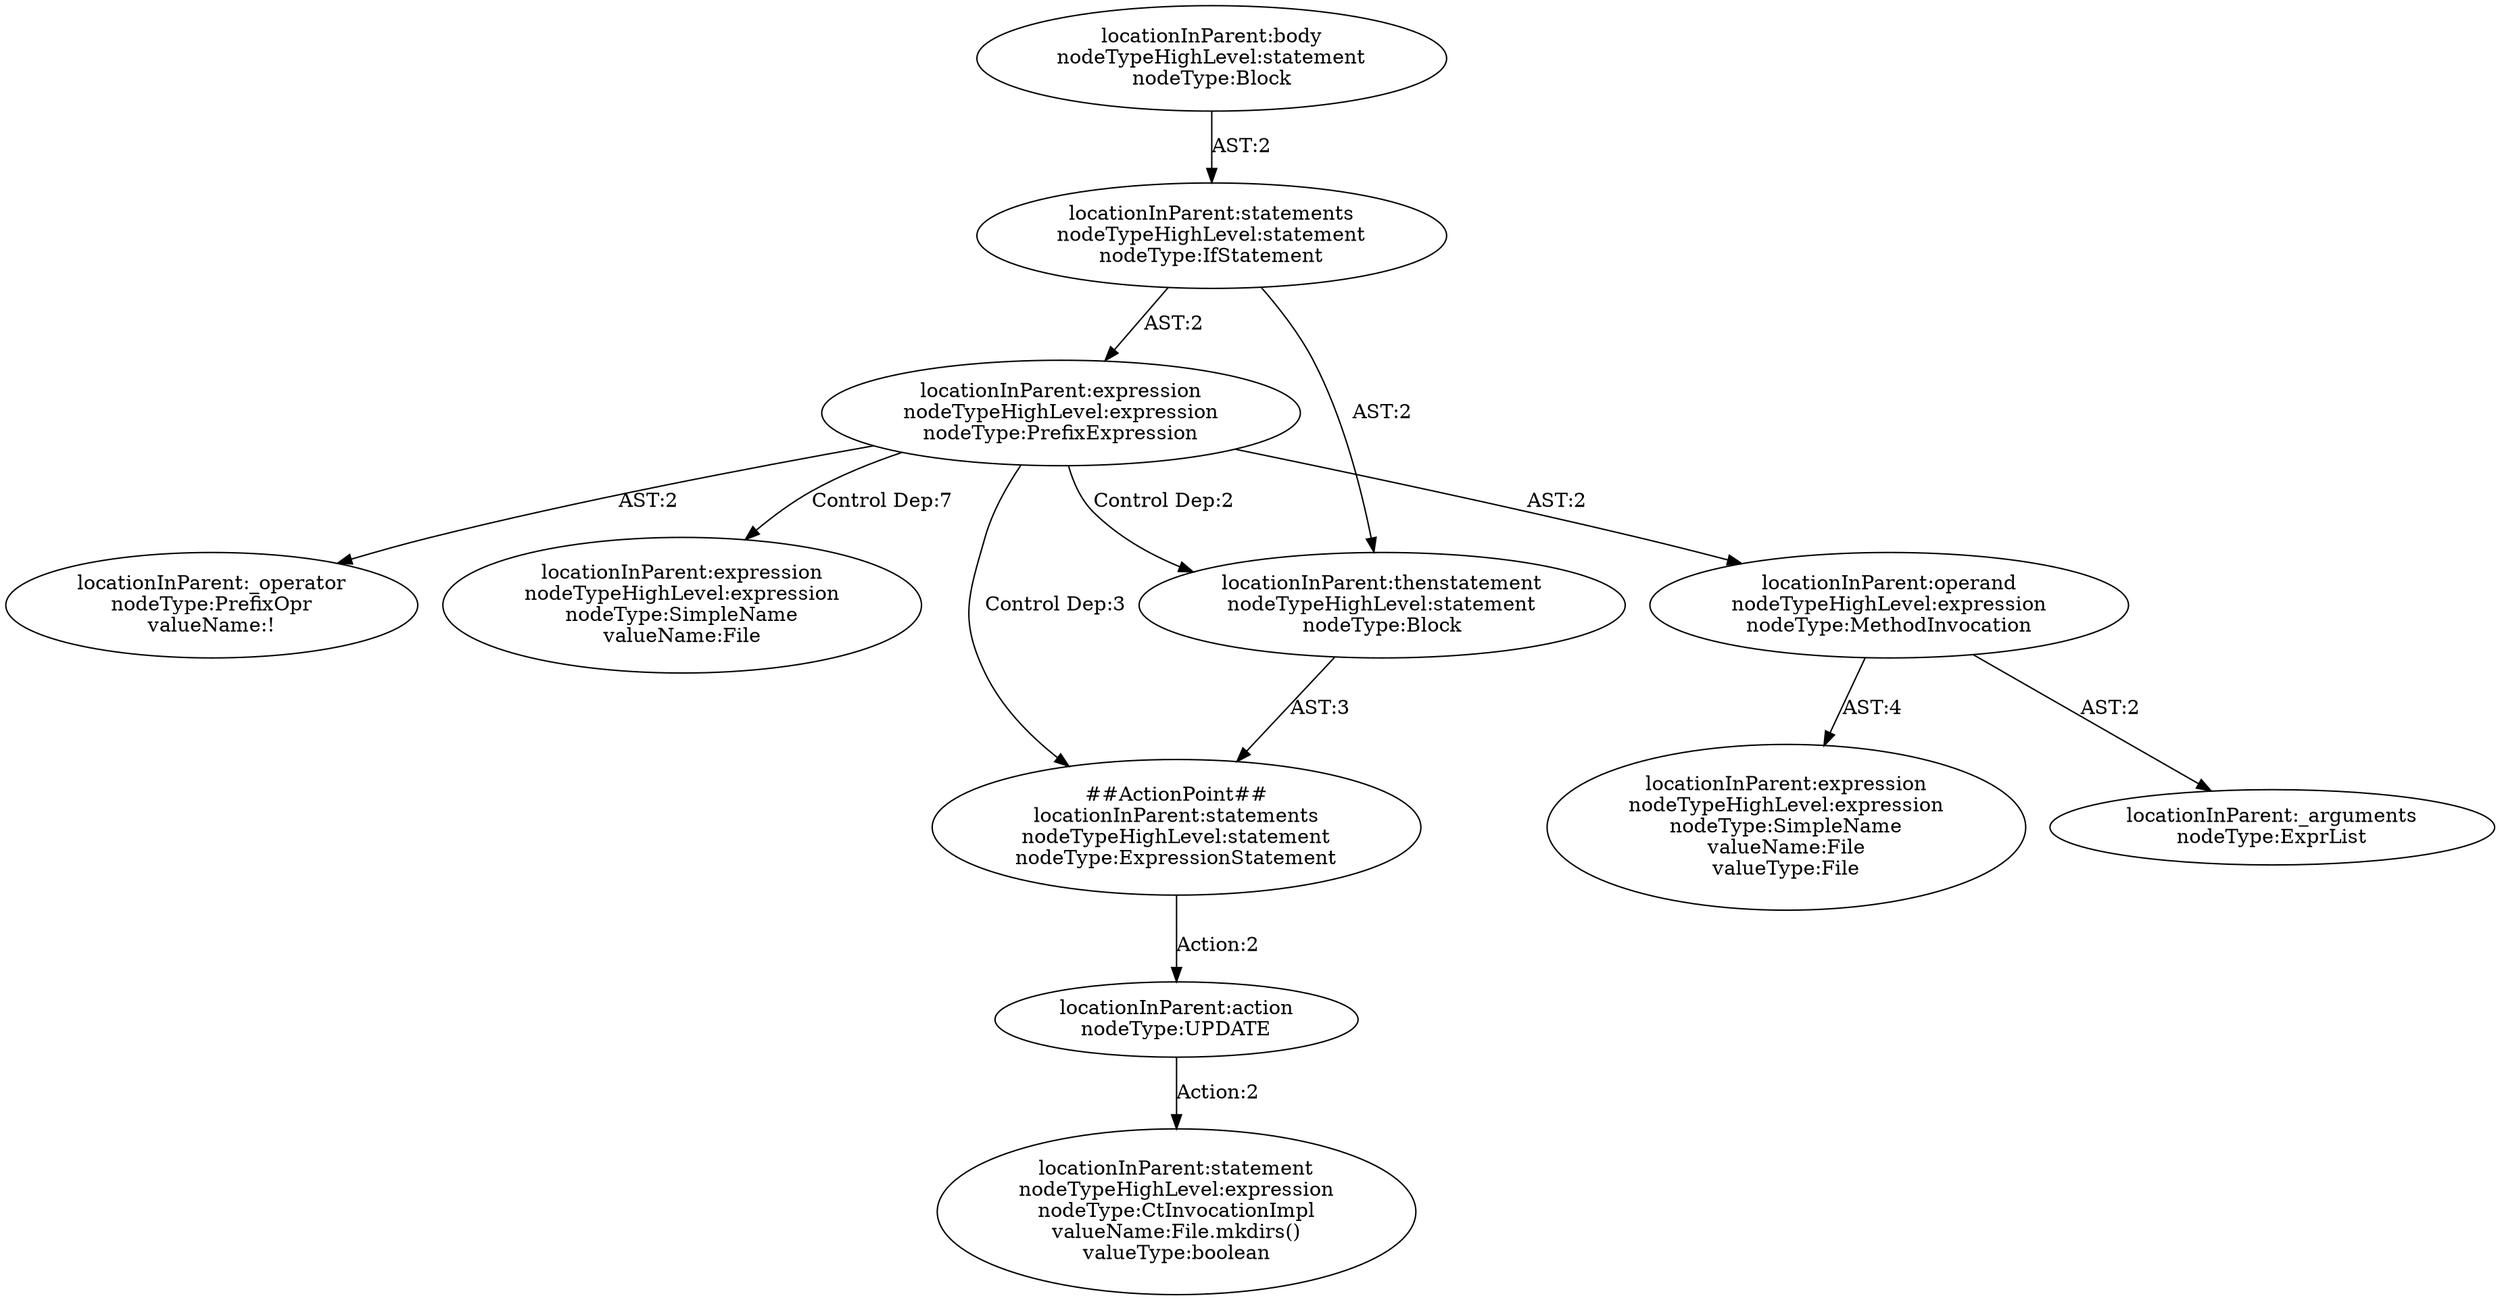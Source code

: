 digraph "Pattern" {
0 [label="##ActionPoint##\nlocationInParent:statements\nnodeTypeHighLevel:statement\nnodeType:ExpressionStatement" shape=ellipse]
1 [label="locationInParent:expression\nnodeTypeHighLevel:expression\nnodeType:PrefixExpression" shape=ellipse]
2 [label="locationInParent:thenstatement\nnodeTypeHighLevel:statement\nnodeType:Block" shape=ellipse]
3 [label="locationInParent:action\nnodeType:UPDATE" shape=ellipse]
4 [label="locationInParent:statements\nnodeTypeHighLevel:statement\nnodeType:IfStatement" shape=ellipse]
5 [label="locationInParent:operand\nnodeTypeHighLevel:expression\nnodeType:MethodInvocation" shape=ellipse]
6 [label="locationInParent:_operator\nnodeType:PrefixOpr\nvalueName:!" shape=ellipse]
7 [label="locationInParent:expression\nnodeTypeHighLevel:expression\nnodeType:SimpleName\nvalueName:File" shape=ellipse]
8 [label="locationInParent:body\nnodeTypeHighLevel:statement\nnodeType:Block" shape=ellipse]
9 [label="locationInParent:expression\nnodeTypeHighLevel:expression\nnodeType:SimpleName\nvalueName:File\nvalueType:File" shape=ellipse]
10 [label="locationInParent:_arguments\nnodeType:ExprList" shape=ellipse]
11 [label="locationInParent:statement\nnodeTypeHighLevel:expression\nnodeType:CtInvocationImpl\nvalueName:File.mkdirs()\nvalueType:boolean" shape=ellipse]
0 -> 3 [label="Action:2"];
1 -> 0 [label="Control Dep:3"];
1 -> 5 [label="AST:2"];
1 -> 6 [label="AST:2"];
1 -> 2 [label="Control Dep:2"];
1 -> 7 [label="Control Dep:7"];
2 -> 0 [label="AST:3"];
3 -> 11 [label="Action:2"];
4 -> 1 [label="AST:2"];
4 -> 2 [label="AST:2"];
5 -> 9 [label="AST:4"];
5 -> 10 [label="AST:2"];
8 -> 4 [label="AST:2"];
}